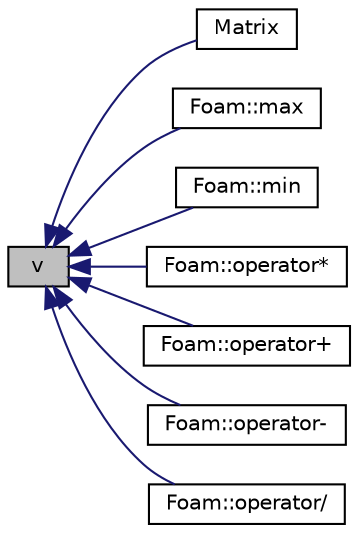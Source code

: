 digraph "v"
{
  bgcolor="transparent";
  edge [fontname="Helvetica",fontsize="10",labelfontname="Helvetica",labelfontsize="10"];
  node [fontname="Helvetica",fontsize="10",shape=record];
  rankdir="LR";
  Node1 [label="v",height=0.2,width=0.4,color="black", fillcolor="grey75", style="filled", fontcolor="black"];
  Node1 -> Node2 [dir="back",color="midnightblue",fontsize="10",style="solid",fontname="Helvetica"];
  Node2 [label="Matrix",height=0.2,width=0.4,color="black",URL="$a01473.html#af42b3bdf77acab0063019aeb12acf74d",tooltip="Copy constructor from matrix of a different form. "];
  Node1 -> Node3 [dir="back",color="midnightblue",fontsize="10",style="solid",fontname="Helvetica"];
  Node3 [label="Foam::max",height=0.2,width=0.4,color="black",URL="$a10893.html#a12ed0493c6b1028ae58fabcd62b20b7b"];
  Node1 -> Node4 [dir="back",color="midnightblue",fontsize="10",style="solid",fontname="Helvetica"];
  Node4 [label="Foam::min",height=0.2,width=0.4,color="black",URL="$a10893.html#a399fe89326ac3847eb60c74f6e6d36ef"];
  Node1 -> Node5 [dir="back",color="midnightblue",fontsize="10",style="solid",fontname="Helvetica"];
  Node5 [label="Foam::operator*",height=0.2,width=0.4,color="black",URL="$a10893.html#aa595e0aafd0dbd4c24d20f688d91d7be"];
  Node1 -> Node6 [dir="back",color="midnightblue",fontsize="10",style="solid",fontname="Helvetica"];
  Node6 [label="Foam::operator+",height=0.2,width=0.4,color="black",URL="$a10893.html#a59522bdfe133fb54b8f74c2fb63e6b3c"];
  Node1 -> Node7 [dir="back",color="midnightblue",fontsize="10",style="solid",fontname="Helvetica"];
  Node7 [label="Foam::operator-",height=0.2,width=0.4,color="black",URL="$a10893.html#a9bc146ea0a60043bd872f2fdf705f644"];
  Node1 -> Node8 [dir="back",color="midnightblue",fontsize="10",style="solid",fontname="Helvetica"];
  Node8 [label="Foam::operator/",height=0.2,width=0.4,color="black",URL="$a10893.html#ae52895ae65ebb28277657784760618b5"];
}
